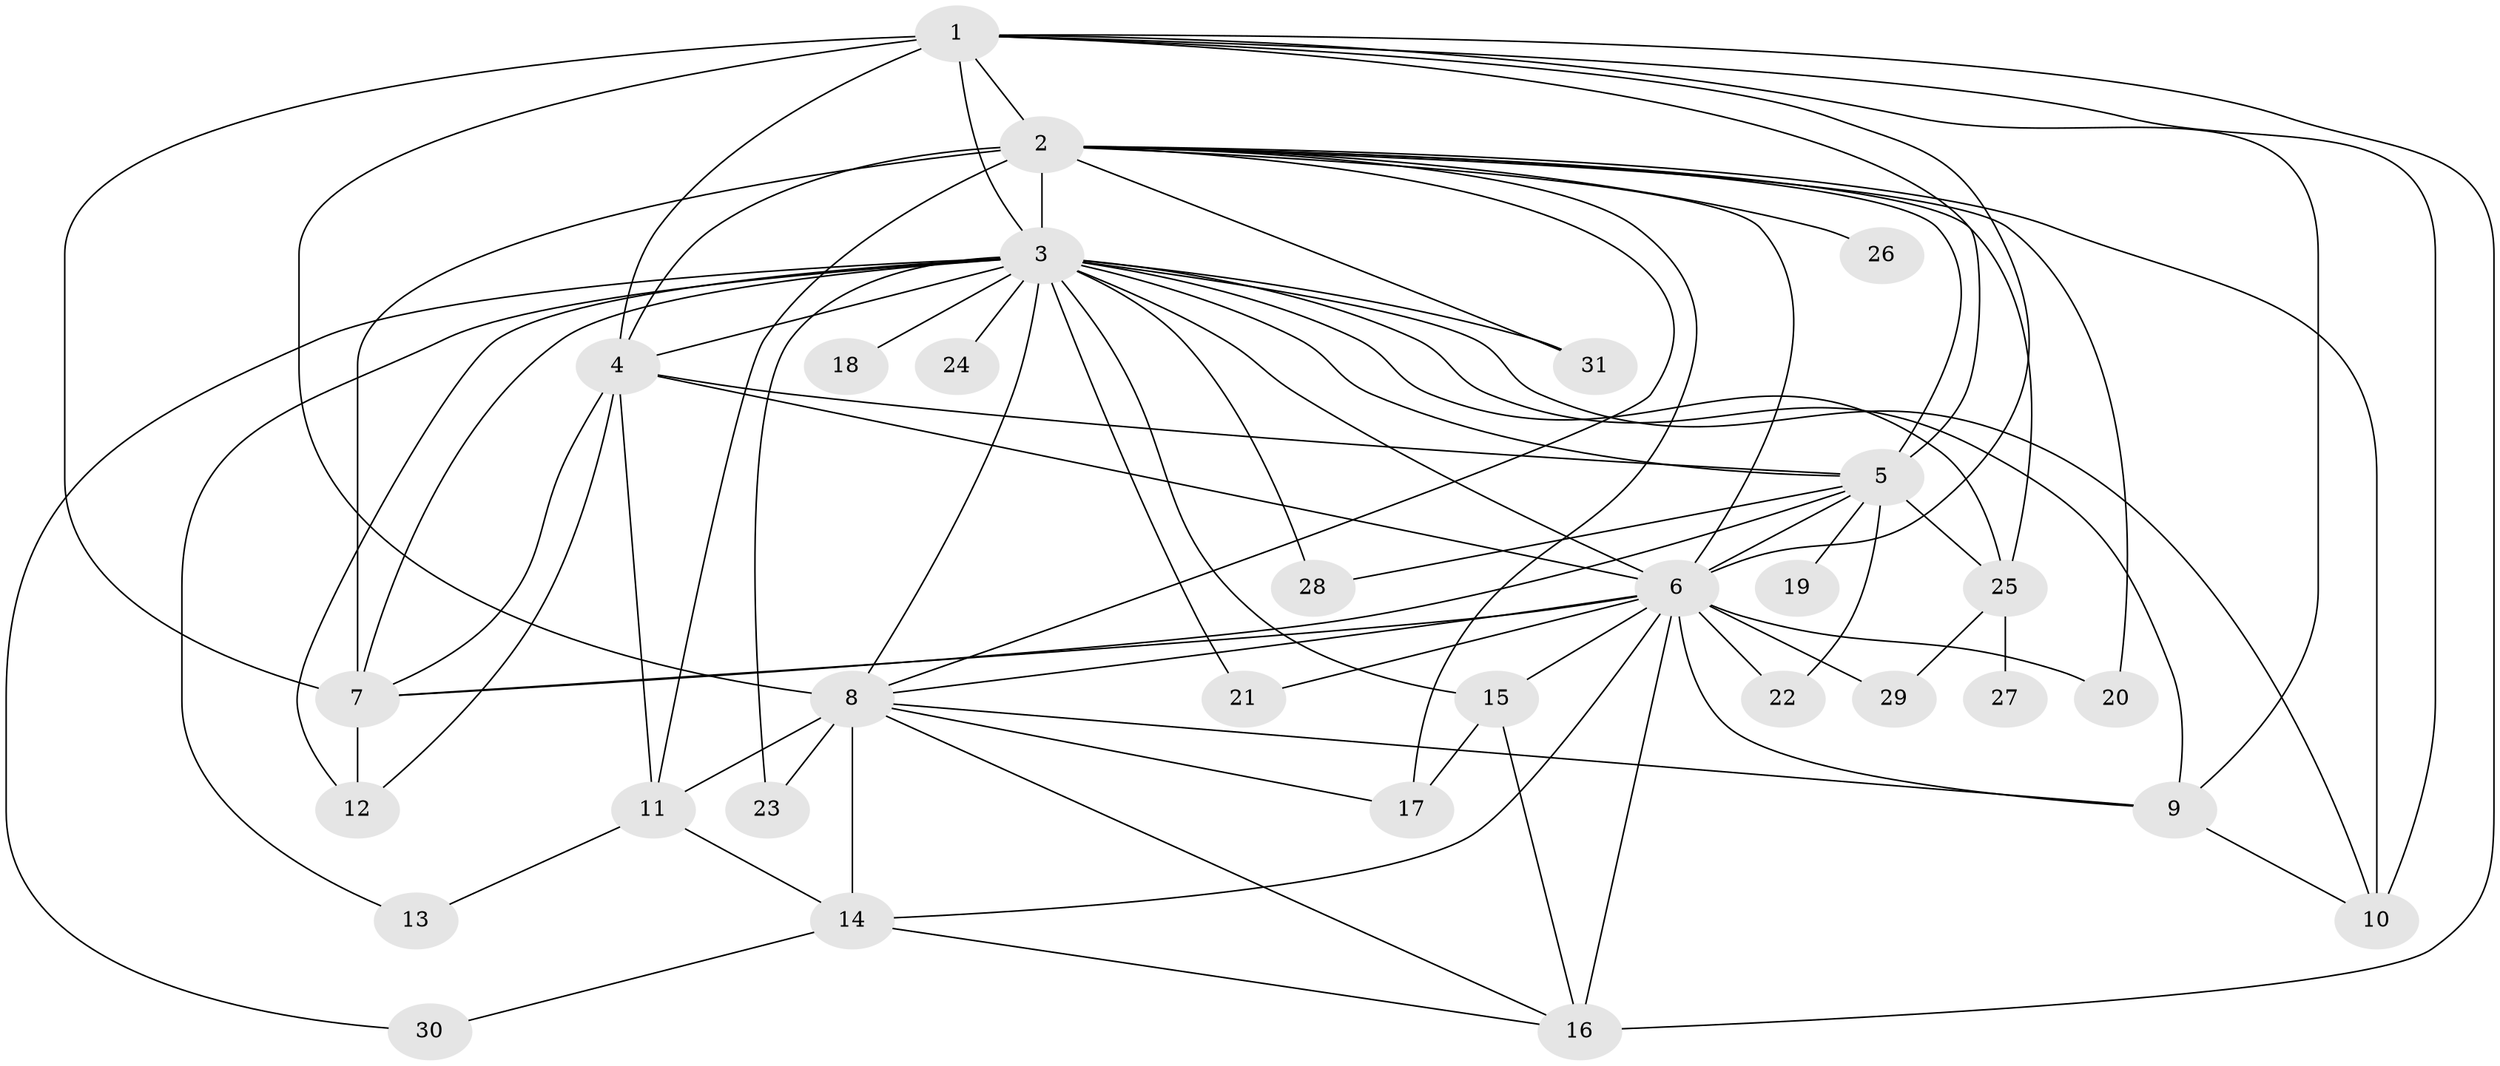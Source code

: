 // original degree distribution, {23: 0.013513513513513514, 17: 0.013513513513513514, 13: 0.013513513513513514, 32: 0.013513513513513514, 14: 0.02702702702702703, 16: 0.013513513513513514, 11: 0.013513513513513514, 21: 0.013513513513513514, 20: 0.013513513513513514, 4: 0.05405405405405406, 9: 0.013513513513513514, 5: 0.02702702702702703, 3: 0.16216216216216217, 2: 0.5945945945945946, 6: 0.013513513513513514}
// Generated by graph-tools (version 1.1) at 2025/49/03/04/25 22:49:20]
// undirected, 31 vertices, 78 edges
graph export_dot {
  node [color=gray90,style=filled];
  1;
  2;
  3;
  4;
  5;
  6;
  7;
  8;
  9;
  10;
  11;
  12;
  13;
  14;
  15;
  16;
  17;
  18;
  19;
  20;
  21;
  22;
  23;
  24;
  25;
  26;
  27;
  28;
  29;
  30;
  31;
  1 -- 2 [weight=3.0];
  1 -- 3 [weight=3.0];
  1 -- 4 [weight=2.0];
  1 -- 5 [weight=3.0];
  1 -- 6 [weight=4.0];
  1 -- 7 [weight=4.0];
  1 -- 8 [weight=10.0];
  1 -- 9 [weight=1.0];
  1 -- 10 [weight=4.0];
  1 -- 16 [weight=2.0];
  2 -- 3 [weight=4.0];
  2 -- 4 [weight=2.0];
  2 -- 5 [weight=2.0];
  2 -- 6 [weight=5.0];
  2 -- 7 [weight=13.0];
  2 -- 8 [weight=4.0];
  2 -- 10 [weight=1.0];
  2 -- 11 [weight=1.0];
  2 -- 17 [weight=2.0];
  2 -- 20 [weight=1.0];
  2 -- 25 [weight=1.0];
  2 -- 26 [weight=1.0];
  2 -- 31 [weight=1.0];
  3 -- 4 [weight=1.0];
  3 -- 5 [weight=1.0];
  3 -- 6 [weight=2.0];
  3 -- 7 [weight=2.0];
  3 -- 8 [weight=3.0];
  3 -- 9 [weight=1.0];
  3 -- 10 [weight=2.0];
  3 -- 12 [weight=1.0];
  3 -- 13 [weight=1.0];
  3 -- 15 [weight=1.0];
  3 -- 18 [weight=1.0];
  3 -- 21 [weight=1.0];
  3 -- 23 [weight=1.0];
  3 -- 24 [weight=1.0];
  3 -- 25 [weight=1.0];
  3 -- 28 [weight=1.0];
  3 -- 30 [weight=1.0];
  3 -- 31 [weight=1.0];
  4 -- 5 [weight=1.0];
  4 -- 6 [weight=3.0];
  4 -- 7 [weight=2.0];
  4 -- 11 [weight=2.0];
  4 -- 12 [weight=1.0];
  5 -- 6 [weight=2.0];
  5 -- 7 [weight=2.0];
  5 -- 19 [weight=1.0];
  5 -- 22 [weight=1.0];
  5 -- 25 [weight=1.0];
  5 -- 28 [weight=1.0];
  6 -- 7 [weight=4.0];
  6 -- 8 [weight=1.0];
  6 -- 9 [weight=1.0];
  6 -- 14 [weight=1.0];
  6 -- 15 [weight=2.0];
  6 -- 16 [weight=1.0];
  6 -- 20 [weight=1.0];
  6 -- 21 [weight=1.0];
  6 -- 22 [weight=1.0];
  6 -- 29 [weight=1.0];
  7 -- 12 [weight=1.0];
  8 -- 9 [weight=1.0];
  8 -- 11 [weight=1.0];
  8 -- 14 [weight=3.0];
  8 -- 16 [weight=1.0];
  8 -- 17 [weight=1.0];
  8 -- 23 [weight=1.0];
  9 -- 10 [weight=2.0];
  11 -- 13 [weight=1.0];
  11 -- 14 [weight=1.0];
  14 -- 16 [weight=1.0];
  14 -- 30 [weight=1.0];
  15 -- 16 [weight=1.0];
  15 -- 17 [weight=1.0];
  25 -- 27 [weight=1.0];
  25 -- 29 [weight=1.0];
}
